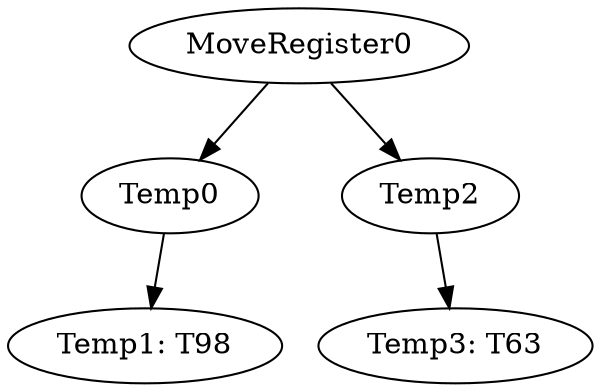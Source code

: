 digraph {
	ordering = out;
	MoveRegister0 -> Temp0;
	MoveRegister0 -> Temp2;
	Temp2 -> "Temp3: T63";
	Temp0 -> "Temp1: T98";
}

